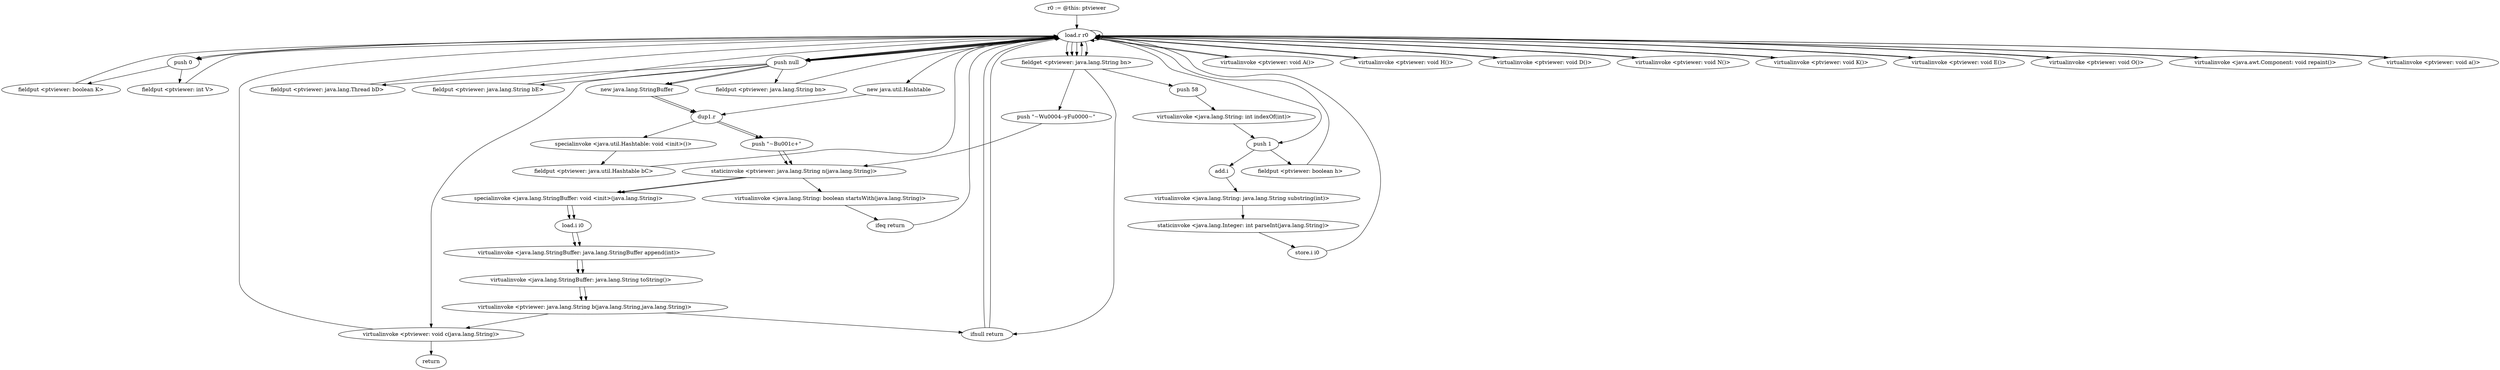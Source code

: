 digraph "" {
    "r0 := @this: ptviewer"
    "load.r r0"
    "r0 := @this: ptviewer"->"load.r r0";
    "push 0"
    "load.r r0"->"push 0";
    "fieldput <ptviewer: boolean K>"
    "push 0"->"fieldput <ptviewer: boolean K>";
    "fieldput <ptviewer: boolean K>"->"load.r r0";
    "push null"
    "load.r r0"->"push null";
    "fieldput <ptviewer: java.lang.Thread bD>"
    "push null"->"fieldput <ptviewer: java.lang.Thread bD>";
    "fieldput <ptviewer: java.lang.Thread bD>"->"load.r r0";
    "load.r r0"->"push null";
    "fieldput <ptviewer: java.lang.String bE>"
    "push null"->"fieldput <ptviewer: java.lang.String bE>";
    "fieldput <ptviewer: java.lang.String bE>"->"load.r r0";
    "load.r r0"->"push 0";
    "fieldput <ptviewer: int V>"
    "push 0"->"fieldput <ptviewer: int V>";
    "fieldput <ptviewer: int V>"->"load.r r0";
    "virtualinvoke <ptviewer: void A()>"
    "load.r r0"->"virtualinvoke <ptviewer: void A()>";
    "virtualinvoke <ptviewer: void A()>"->"load.r r0";
    "virtualinvoke <ptviewer: void H()>"
    "load.r r0"->"virtualinvoke <ptviewer: void H()>";
    "virtualinvoke <ptviewer: void H()>"->"load.r r0";
    "virtualinvoke <ptviewer: void D()>"
    "load.r r0"->"virtualinvoke <ptviewer: void D()>";
    "virtualinvoke <ptviewer: void D()>"->"load.r r0";
    "virtualinvoke <ptviewer: void N()>"
    "load.r r0"->"virtualinvoke <ptviewer: void N()>";
    "virtualinvoke <ptviewer: void N()>"->"load.r r0";
    "virtualinvoke <ptviewer: void K()>"
    "load.r r0"->"virtualinvoke <ptviewer: void K()>";
    "virtualinvoke <ptviewer: void K()>"->"load.r r0";
    "virtualinvoke <ptviewer: void E()>"
    "load.r r0"->"virtualinvoke <ptviewer: void E()>";
    "virtualinvoke <ptviewer: void E()>"->"load.r r0";
    "virtualinvoke <ptviewer: void O()>"
    "load.r r0"->"virtualinvoke <ptviewer: void O()>";
    "virtualinvoke <ptviewer: void O()>"->"load.r r0";
    "new java.util.Hashtable"
    "load.r r0"->"new java.util.Hashtable";
    "dup1.r"
    "new java.util.Hashtable"->"dup1.r";
    "specialinvoke <java.util.Hashtable: void <init>()>"
    "dup1.r"->"specialinvoke <java.util.Hashtable: void <init>()>";
    "fieldput <ptviewer: java.util.Hashtable bC>"
    "specialinvoke <java.util.Hashtable: void <init>()>"->"fieldput <ptviewer: java.util.Hashtable bC>";
    "fieldput <ptviewer: java.util.Hashtable bC>"->"load.r r0";
    "push 1"
    "load.r r0"->"push 1";
    "fieldput <ptviewer: boolean h>"
    "push 1"->"fieldput <ptviewer: boolean h>";
    "fieldput <ptviewer: boolean h>"->"load.r r0";
    "virtualinvoke <java.awt.Component: void repaint()>"
    "load.r r0"->"virtualinvoke <java.awt.Component: void repaint()>";
    "virtualinvoke <java.awt.Component: void repaint()>"->"load.r r0";
    "virtualinvoke <ptviewer: void a()>"
    "load.r r0"->"virtualinvoke <ptviewer: void a()>";
    "virtualinvoke <ptviewer: void a()>"->"load.r r0";
    "load.r r0"->"push null";
    "virtualinvoke <ptviewer: void c(java.lang.String)>"
    "push null"->"virtualinvoke <ptviewer: void c(java.lang.String)>";
    "virtualinvoke <ptviewer: void c(java.lang.String)>"->"load.r r0";
    "fieldget <ptviewer: java.lang.String bn>"
    "load.r r0"->"fieldget <ptviewer: java.lang.String bn>";
    "ifnull return"
    "fieldget <ptviewer: java.lang.String bn>"->"ifnull return";
    "ifnull return"->"load.r r0";
    "load.r r0"->"fieldget <ptviewer: java.lang.String bn>";
    "push \"~W\u0004--yF\u0000~\""
    "fieldget <ptviewer: java.lang.String bn>"->"push \"~W\u0004--yF\u0000~\"";
    "staticinvoke <ptviewer: java.lang.String n(java.lang.String)>"
    "push \"~W\u0004--yF\u0000~\""->"staticinvoke <ptviewer: java.lang.String n(java.lang.String)>";
    "virtualinvoke <java.lang.String: boolean startsWith(java.lang.String)>"
    "staticinvoke <ptviewer: java.lang.String n(java.lang.String)>"->"virtualinvoke <java.lang.String: boolean startsWith(java.lang.String)>";
    "ifeq return"
    "virtualinvoke <java.lang.String: boolean startsWith(java.lang.String)>"->"ifeq return";
    "ifeq return"->"load.r r0";
    "load.r r0"->"fieldget <ptviewer: java.lang.String bn>";
    "fieldget <ptviewer: java.lang.String bn>"->"load.r r0";
    "load.r r0"->"fieldget <ptviewer: java.lang.String bn>";
    "push 58"
    "fieldget <ptviewer: java.lang.String bn>"->"push 58";
    "virtualinvoke <java.lang.String: int indexOf(int)>"
    "push 58"->"virtualinvoke <java.lang.String: int indexOf(int)>";
    "virtualinvoke <java.lang.String: int indexOf(int)>"->"push 1";
    "add.i"
    "push 1"->"add.i";
    "virtualinvoke <java.lang.String: java.lang.String substring(int)>"
    "add.i"->"virtualinvoke <java.lang.String: java.lang.String substring(int)>";
    "staticinvoke <java.lang.Integer: int parseInt(java.lang.String)>"
    "virtualinvoke <java.lang.String: java.lang.String substring(int)>"->"staticinvoke <java.lang.Integer: int parseInt(java.lang.String)>";
    "store.i i0"
    "staticinvoke <java.lang.Integer: int parseInt(java.lang.String)>"->"store.i i0";
    "store.i i0"->"load.r r0";
    "load.r r0"->"push null";
    "new java.lang.StringBuffer"
    "push null"->"new java.lang.StringBuffer";
    "new java.lang.StringBuffer"->"dup1.r";
    "push \"~B\u001c+\""
    "dup1.r"->"push \"~B\u001c+\"";
    "push \"~B\u001c+\""->"staticinvoke <ptviewer: java.lang.String n(java.lang.String)>";
    "specialinvoke <java.lang.StringBuffer: void <init>(java.lang.String)>"
    "staticinvoke <ptviewer: java.lang.String n(java.lang.String)>"->"specialinvoke <java.lang.StringBuffer: void <init>(java.lang.String)>";
    "load.i i0"
    "specialinvoke <java.lang.StringBuffer: void <init>(java.lang.String)>"->"load.i i0";
    "virtualinvoke <java.lang.StringBuffer: java.lang.StringBuffer append(int)>"
    "load.i i0"->"virtualinvoke <java.lang.StringBuffer: java.lang.StringBuffer append(int)>";
    "virtualinvoke <java.lang.StringBuffer: java.lang.String toString()>"
    "virtualinvoke <java.lang.StringBuffer: java.lang.StringBuffer append(int)>"->"virtualinvoke <java.lang.StringBuffer: java.lang.String toString()>";
    "virtualinvoke <ptviewer: java.lang.String b(java.lang.String,java.lang.String)>"
    "virtualinvoke <java.lang.StringBuffer: java.lang.String toString()>"->"virtualinvoke <ptviewer: java.lang.String b(java.lang.String,java.lang.String)>";
    "virtualinvoke <ptviewer: java.lang.String b(java.lang.String,java.lang.String)>"->"ifnull return";
    "ifnull return"->"load.r r0";
    "load.r r0"->"push null";
    "fieldput <ptviewer: java.lang.String bn>"
    "push null"->"fieldput <ptviewer: java.lang.String bn>";
    "fieldput <ptviewer: java.lang.String bn>"->"load.r r0";
    "load.r r0"->"load.r r0";
    "load.r r0"->"push null";
    "push null"->"new java.lang.StringBuffer";
    "new java.lang.StringBuffer"->"dup1.r";
    "dup1.r"->"push \"~B\u001c+\"";
    "push \"~B\u001c+\""->"staticinvoke <ptviewer: java.lang.String n(java.lang.String)>";
    "staticinvoke <ptviewer: java.lang.String n(java.lang.String)>"->"specialinvoke <java.lang.StringBuffer: void <init>(java.lang.String)>";
    "specialinvoke <java.lang.StringBuffer: void <init>(java.lang.String)>"->"load.i i0";
    "load.i i0"->"virtualinvoke <java.lang.StringBuffer: java.lang.StringBuffer append(int)>";
    "virtualinvoke <java.lang.StringBuffer: java.lang.StringBuffer append(int)>"->"virtualinvoke <java.lang.StringBuffer: java.lang.String toString()>";
    "virtualinvoke <java.lang.StringBuffer: java.lang.String toString()>"->"virtualinvoke <ptviewer: java.lang.String b(java.lang.String,java.lang.String)>";
    "virtualinvoke <ptviewer: java.lang.String b(java.lang.String,java.lang.String)>"->"virtualinvoke <ptviewer: void c(java.lang.String)>";
    "return"
    "virtualinvoke <ptviewer: void c(java.lang.String)>"->"return";
}
